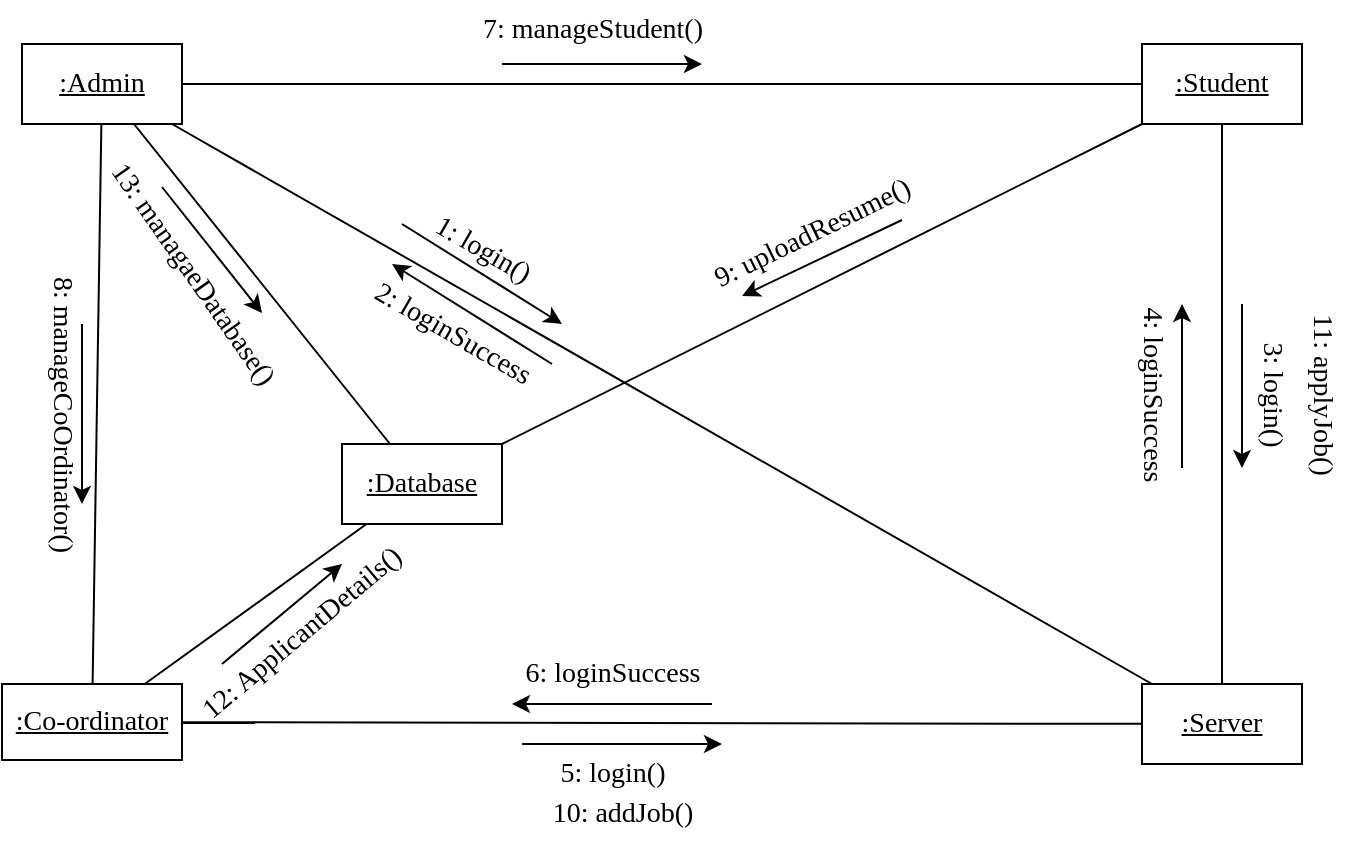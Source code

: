 <mxfile version="21.3.2" type="device">
  <diagram name="Page-1" id="rsim8u0547YbkaZtmcIu">
    <mxGraphModel dx="1050" dy="573" grid="1" gridSize="10" guides="1" tooltips="1" connect="1" arrows="1" fold="1" page="1" pageScale="1" pageWidth="850" pageHeight="1100" math="0" shadow="0">
      <root>
        <mxCell id="0" />
        <mxCell id="1" parent="0" />
        <mxCell id="QRz7w7qWX0TQou_pzasT-3" value="&lt;u style=&quot;font-size: 14px;&quot;&gt;:Admin&lt;/u&gt;" style="html=1;whiteSpace=wrap;fontFamily=Times New Roman;fontSize=14;" parent="1" vertex="1">
          <mxGeometry x="90" y="82" width="80" height="40" as="geometry" />
        </mxCell>
        <mxCell id="QRz7w7qWX0TQou_pzasT-5" value="&lt;u style=&quot;font-size: 14px;&quot;&gt;:Student&lt;/u&gt;" style="html=1;whiteSpace=wrap;fontFamily=Times New Roman;fontSize=14;" parent="1" vertex="1">
          <mxGeometry x="650" y="82" width="80" height="40" as="geometry" />
        </mxCell>
        <mxCell id="QRz7w7qWX0TQou_pzasT-6" value="&lt;u style=&quot;font-size: 14px;&quot;&gt;:Co-ordinator&lt;/u&gt;" style="html=1;whiteSpace=wrap;fontFamily=Times New Roman;fontSize=14;" parent="1" vertex="1">
          <mxGeometry x="80" y="402" width="90" height="38" as="geometry" />
        </mxCell>
        <mxCell id="QRz7w7qWX0TQou_pzasT-7" value="&lt;u style=&quot;font-size: 14px;&quot;&gt;:Server&lt;/u&gt;" style="html=1;whiteSpace=wrap;fontFamily=Times New Roman;fontSize=14;" parent="1" vertex="1">
          <mxGeometry x="650" y="402" width="80" height="40" as="geometry" />
        </mxCell>
        <mxCell id="QRz7w7qWX0TQou_pzasT-8" value="&lt;u style=&quot;font-size: 14px;&quot;&gt;:Database&lt;/u&gt;" style="html=1;whiteSpace=wrap;fontFamily=Times New Roman;fontSize=14;" parent="1" vertex="1">
          <mxGeometry x="250" y="282" width="80" height="40" as="geometry" />
        </mxCell>
        <mxCell id="QRz7w7qWX0TQou_pzasT-9" value="" style="endArrow=none;html=1;rounded=0;fontFamily=Times New Roman;fontSize=14;" parent="1" source="QRz7w7qWX0TQou_pzasT-3" target="QRz7w7qWX0TQou_pzasT-5" edge="1">
          <mxGeometry width="50" height="50" relative="1" as="geometry">
            <mxPoint x="530" y="362" as="sourcePoint" />
            <mxPoint x="580" y="312" as="targetPoint" />
          </mxGeometry>
        </mxCell>
        <mxCell id="QRz7w7qWX0TQou_pzasT-10" value="" style="endArrow=none;html=1;rounded=0;fontFamily=Times New Roman;fontSize=14;" parent="1" source="QRz7w7qWX0TQou_pzasT-3" target="QRz7w7qWX0TQou_pzasT-8" edge="1">
          <mxGeometry width="50" height="50" relative="1" as="geometry">
            <mxPoint x="530" y="362" as="sourcePoint" />
            <mxPoint x="580" y="312" as="targetPoint" />
          </mxGeometry>
        </mxCell>
        <mxCell id="QRz7w7qWX0TQou_pzasT-11" value="" style="endArrow=none;html=1;rounded=0;fontFamily=Times New Roman;fontSize=14;" parent="1" source="QRz7w7qWX0TQou_pzasT-3" target="QRz7w7qWX0TQou_pzasT-6" edge="1">
          <mxGeometry width="50" height="50" relative="1" as="geometry">
            <mxPoint x="530" y="362" as="sourcePoint" />
            <mxPoint x="130" y="322" as="targetPoint" />
          </mxGeometry>
        </mxCell>
        <mxCell id="QRz7w7qWX0TQou_pzasT-12" value="" style="endArrow=none;html=1;rounded=0;fontFamily=Times New Roman;fontSize=14;" parent="1" source="QRz7w7qWX0TQou_pzasT-7" target="QRz7w7qWX0TQou_pzasT-3" edge="1">
          <mxGeometry width="50" height="50" relative="1" as="geometry">
            <mxPoint x="530" y="362" as="sourcePoint" />
            <mxPoint x="580" y="312" as="targetPoint" />
          </mxGeometry>
        </mxCell>
        <mxCell id="QRz7w7qWX0TQou_pzasT-13" value="" style="endArrow=none;html=1;rounded=0;fontFamily=Times New Roman;fontSize=14;" parent="1" source="QRz7w7qWX0TQou_pzasT-7" target="QRz7w7qWX0TQou_pzasT-5" edge="1">
          <mxGeometry width="50" height="50" relative="1" as="geometry">
            <mxPoint x="530" y="362" as="sourcePoint" />
            <mxPoint x="580" y="312" as="targetPoint" />
          </mxGeometry>
        </mxCell>
        <mxCell id="QRz7w7qWX0TQou_pzasT-14" value="" style="endArrow=none;html=1;rounded=0;fontFamily=Times New Roman;fontSize=14;" parent="1" source="QRz7w7qWX0TQou_pzasT-7" target="QRz7w7qWX0TQou_pzasT-6" edge="1">
          <mxGeometry width="50" height="50" relative="1" as="geometry">
            <mxPoint x="530" y="362" as="sourcePoint" />
            <mxPoint x="580" y="312" as="targetPoint" />
          </mxGeometry>
        </mxCell>
        <mxCell id="QRz7w7qWX0TQou_pzasT-15" value="" style="endArrow=none;html=1;rounded=0;fontFamily=Times New Roman;fontSize=14;" parent="1" source="QRz7w7qWX0TQou_pzasT-6" target="QRz7w7qWX0TQou_pzasT-8" edge="1">
          <mxGeometry width="50" height="50" relative="1" as="geometry">
            <mxPoint x="530" y="362" as="sourcePoint" />
            <mxPoint x="580" y="312" as="targetPoint" />
          </mxGeometry>
        </mxCell>
        <mxCell id="QRz7w7qWX0TQou_pzasT-16" value="" style="endArrow=none;html=1;rounded=0;fontFamily=Times New Roman;fontSize=14;" parent="1" source="QRz7w7qWX0TQou_pzasT-8" target="QRz7w7qWX0TQou_pzasT-5" edge="1">
          <mxGeometry width="50" height="50" relative="1" as="geometry">
            <mxPoint x="530" y="362" as="sourcePoint" />
            <mxPoint x="580" y="312" as="targetPoint" />
          </mxGeometry>
        </mxCell>
        <mxCell id="QRz7w7qWX0TQou_pzasT-20" value="" style="endArrow=classic;html=1;rounded=0;fontFamily=Times New Roman;fontSize=14;" parent="1" edge="1">
          <mxGeometry width="50" height="50" relative="1" as="geometry">
            <mxPoint x="280" y="172" as="sourcePoint" />
            <mxPoint x="360" y="222" as="targetPoint" />
          </mxGeometry>
        </mxCell>
        <mxCell id="QRz7w7qWX0TQou_pzasT-21" value="1: login()" style="text;html=1;align=center;verticalAlign=middle;resizable=0;points=[];autosize=1;strokeColor=none;fillColor=none;rotation=30;fontFamily=Times New Roman;fontSize=14;" parent="1" vertex="1">
          <mxGeometry x="280" y="170" width="80" height="30" as="geometry" />
        </mxCell>
        <mxCell id="QRz7w7qWX0TQou_pzasT-22" value="" style="endArrow=classic;html=1;rounded=0;fontFamily=Times New Roman;fontSize=14;" parent="1" edge="1">
          <mxGeometry width="50" height="50" relative="1" as="geometry">
            <mxPoint x="700" y="212" as="sourcePoint" />
            <mxPoint x="700" y="294" as="targetPoint" />
          </mxGeometry>
        </mxCell>
        <mxCell id="QRz7w7qWX0TQou_pzasT-23" value="3: login()" style="text;html=1;align=center;verticalAlign=middle;resizable=0;points=[];autosize=1;strokeColor=none;fillColor=none;rotation=90;fontFamily=Times New Roman;fontSize=14;" parent="1" vertex="1">
          <mxGeometry x="675" y="242" width="80" height="30" as="geometry" />
        </mxCell>
        <mxCell id="QRz7w7qWX0TQou_pzasT-25" value="" style="endArrow=classic;html=1;rounded=0;fontFamily=Times New Roman;fontSize=14;" parent="1" edge="1">
          <mxGeometry width="50" height="50" relative="1" as="geometry">
            <mxPoint x="340" y="432" as="sourcePoint" />
            <mxPoint x="440" y="432" as="targetPoint" />
          </mxGeometry>
        </mxCell>
        <mxCell id="QRz7w7qWX0TQou_pzasT-26" value="5: login()" style="text;html=1;align=center;verticalAlign=middle;resizable=0;points=[];autosize=1;strokeColor=none;fillColor=none;rotation=0;fontFamily=Times New Roman;fontSize=14;" parent="1" vertex="1">
          <mxGeometry x="345" y="432" width="80" height="30" as="geometry" />
        </mxCell>
        <mxCell id="QRz7w7qWX0TQou_pzasT-34" value="" style="endArrow=classic;html=1;rounded=0;fontFamily=Times New Roman;fontSize=14;" parent="1" edge="1">
          <mxGeometry width="50" height="50" relative="1" as="geometry">
            <mxPoint x="355" y="242" as="sourcePoint" />
            <mxPoint x="275" y="192" as="targetPoint" />
          </mxGeometry>
        </mxCell>
        <mxCell id="QRz7w7qWX0TQou_pzasT-35" value="2: loginSuccess" style="text;html=1;align=center;verticalAlign=middle;resizable=0;points=[];autosize=1;strokeColor=none;fillColor=none;rotation=30;fontFamily=Times New Roman;fontSize=14;" parent="1" vertex="1">
          <mxGeometry x="250" y="212" width="110" height="30" as="geometry" />
        </mxCell>
        <mxCell id="QRz7w7qWX0TQou_pzasT-36" value="" style="endArrow=classic;html=1;rounded=0;fontFamily=Times New Roman;fontSize=14;" parent="1" edge="1">
          <mxGeometry width="50" height="50" relative="1" as="geometry">
            <mxPoint x="670" y="294" as="sourcePoint" />
            <mxPoint x="670" y="212" as="targetPoint" />
          </mxGeometry>
        </mxCell>
        <mxCell id="QRz7w7qWX0TQou_pzasT-37" value="4: loginSuccess" style="text;html=1;align=center;verticalAlign=middle;resizable=0;points=[];autosize=1;strokeColor=none;fillColor=none;rotation=90;fontFamily=Times New Roman;fontSize=14;" parent="1" vertex="1">
          <mxGeometry x="600" y="242" width="110" height="30" as="geometry" />
        </mxCell>
        <mxCell id="QRz7w7qWX0TQou_pzasT-38" value="" style="endArrow=classic;html=1;rounded=0;fontFamily=Times New Roman;fontSize=14;" parent="1" edge="1">
          <mxGeometry width="50" height="50" relative="1" as="geometry">
            <mxPoint x="435" y="412" as="sourcePoint" />
            <mxPoint x="335" y="412" as="targetPoint" />
          </mxGeometry>
        </mxCell>
        <mxCell id="QRz7w7qWX0TQou_pzasT-39" value="6: loginSuccess" style="text;html=1;align=center;verticalAlign=middle;resizable=0;points=[];autosize=1;strokeColor=none;fillColor=none;rotation=0;fontFamily=Times New Roman;fontSize=14;" parent="1" vertex="1">
          <mxGeometry x="330" y="382" width="110" height="30" as="geometry" />
        </mxCell>
        <mxCell id="QRz7w7qWX0TQou_pzasT-41" value="" style="endArrow=classic;html=1;rounded=0;fontFamily=Times New Roman;fontSize=14;" parent="1" edge="1">
          <mxGeometry width="50" height="50" relative="1" as="geometry">
            <mxPoint x="120" y="222" as="sourcePoint" />
            <mxPoint x="120" y="312" as="targetPoint" />
          </mxGeometry>
        </mxCell>
        <mxCell id="QRz7w7qWX0TQou_pzasT-44" value="8: manageCoOrdinator()" style="text;html=1;align=center;verticalAlign=middle;resizable=0;points=[];autosize=1;strokeColor=none;fillColor=none;flipH=0;flipV=1;rotation=90;fontFamily=Times New Roman;fontSize=14;" parent="1" vertex="1">
          <mxGeometry x="30" y="252" width="160" height="30" as="geometry" />
        </mxCell>
        <mxCell id="QRz7w7qWX0TQou_pzasT-46" value="" style="endArrow=classic;html=1;rounded=0;fontFamily=Times New Roman;fontSize=14;" parent="1" edge="1">
          <mxGeometry width="50" height="50" relative="1" as="geometry">
            <mxPoint x="330" y="92" as="sourcePoint" />
            <mxPoint x="430" y="92" as="targetPoint" />
          </mxGeometry>
        </mxCell>
        <mxCell id="QRz7w7qWX0TQou_pzasT-47" value="7: manageStudent()" style="text;html=1;align=center;verticalAlign=middle;resizable=0;points=[];autosize=1;strokeColor=none;fillColor=none;fontFamily=Times New Roman;fontSize=14;" parent="1" vertex="1">
          <mxGeometry x="310" y="60" width="130" height="30" as="geometry" />
        </mxCell>
        <mxCell id="QRz7w7qWX0TQou_pzasT-48" value="" style="endArrow=classic;html=1;rounded=0;fontFamily=Times New Roman;fontSize=14;" parent="1" edge="1">
          <mxGeometry width="50" height="50" relative="1" as="geometry">
            <mxPoint x="160" y="153.5" as="sourcePoint" />
            <mxPoint x="210" y="216.5" as="targetPoint" />
          </mxGeometry>
        </mxCell>
        <mxCell id="QRz7w7qWX0TQou_pzasT-49" value="13: managaeDatabase()" style="text;html=1;align=center;verticalAlign=middle;resizable=0;points=[];autosize=1;strokeColor=none;fillColor=none;rotation=55;fontFamily=Times New Roman;fontSize=14;" parent="1" vertex="1">
          <mxGeometry x="95" y="182" width="160" height="30" as="geometry" />
        </mxCell>
        <mxCell id="QRz7w7qWX0TQou_pzasT-50" value="10: addJob()" style="text;html=1;align=center;verticalAlign=middle;resizable=0;points=[];autosize=1;strokeColor=none;fillColor=none;fontFamily=Times New Roman;fontSize=14;" parent="1" vertex="1">
          <mxGeometry x="345" y="452" width="90" height="30" as="geometry" />
        </mxCell>
        <mxCell id="QRz7w7qWX0TQou_pzasT-51" value="11: applyJob()" style="text;html=1;align=center;verticalAlign=middle;resizable=0;points=[];autosize=1;strokeColor=none;fillColor=none;rotation=90;fontFamily=Times New Roman;fontSize=14;" parent="1" vertex="1">
          <mxGeometry x="690" y="242" width="100" height="30" as="geometry" />
        </mxCell>
        <mxCell id="QRz7w7qWX0TQou_pzasT-52" value="" style="endArrow=classic;html=1;rounded=0;fontFamily=Times New Roman;fontSize=14;" parent="1" edge="1">
          <mxGeometry width="50" height="50" relative="1" as="geometry">
            <mxPoint x="530" y="170" as="sourcePoint" />
            <mxPoint x="450" y="208" as="targetPoint" />
          </mxGeometry>
        </mxCell>
        <mxCell id="QRz7w7qWX0TQou_pzasT-53" value="9: uploadResume()" style="text;html=1;align=center;verticalAlign=middle;resizable=0;points=[];autosize=1;strokeColor=none;fillColor=none;rotation=334;fontFamily=Times New Roman;fontSize=14;" parent="1" vertex="1">
          <mxGeometry x="420" y="162" width="130" height="30" as="geometry" />
        </mxCell>
        <mxCell id="QRz7w7qWX0TQou_pzasT-54" value="" style="endArrow=classic;html=1;rounded=0;fontFamily=Times New Roman;fontSize=14;" parent="1" edge="1">
          <mxGeometry width="50" height="50" relative="1" as="geometry">
            <mxPoint x="190" y="392" as="sourcePoint" />
            <mxPoint x="250" y="342" as="targetPoint" />
          </mxGeometry>
        </mxCell>
        <mxCell id="QRz7w7qWX0TQou_pzasT-55" value="12: ApplicantDetails()" style="text;html=1;align=center;verticalAlign=middle;resizable=0;points=[];autosize=1;strokeColor=none;fillColor=none;rotation=320;fontFamily=Times New Roman;fontSize=14;" parent="1" vertex="1">
          <mxGeometry x="155" y="362" width="150" height="30" as="geometry" />
        </mxCell>
      </root>
    </mxGraphModel>
  </diagram>
</mxfile>
